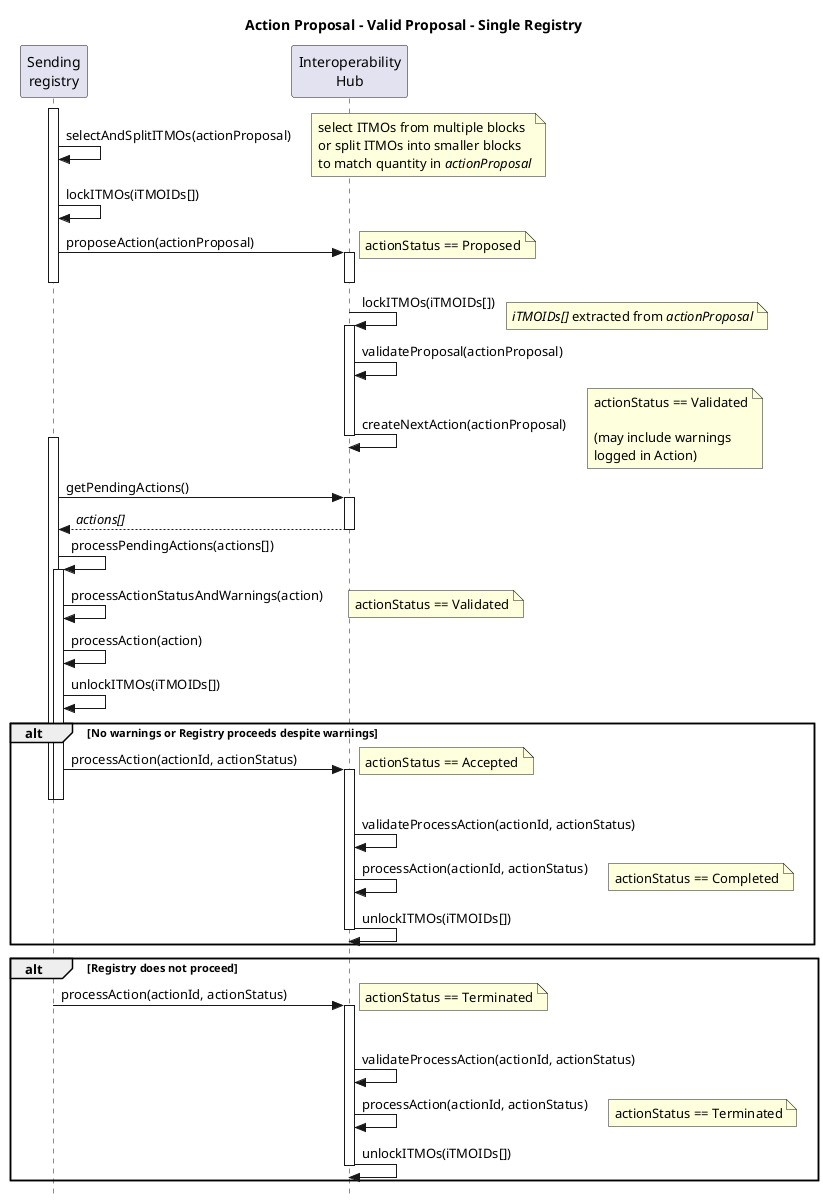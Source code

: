 @startuml actionProposal_Valid_SingleReg_Sequence

title Action Proposal - Valid Proposal - Single Registry

skinparam style strictuml

participant "Sending\nregistry" as Sender
participant "Interoperability\nHub" as Hub

activate Sender
Sender -> Sender: selectAndSplitITMOs(actionProposal)
note right: select ITMOs from multiple blocks\nor split ITMOs into smaller blocks\nto match quantity in //actionProposal//

Sender -> Sender: lockITMOs(iTMOIDs[])
Sender -> Hub++ : proposeAction(actionProposal)
note right: actionStatus == Proposed
deactivate Hub
deactivate Sender

Hub -> Hub++: lockITMOs(iTMOIDs[])
note right: //iTMOIDs[]// extracted from //actionProposal//

Hub -> Hub: validateProposal(actionProposal)
Hub -> Hub--: createNextAction(actionProposal)
note right: actionStatus == Validated\n\n(may include warnings\nlogged in Action)

activate Sender
Sender -> Hub++ : getPendingActions()
Sender <-- Hub--: //actions[]//

Sender -> Sender: processPendingActions(actions[])
activate Sender
Sender -> Sender: processActionStatusAndWarnings(action)
note right: actionStatus == Validated
Sender -> Sender: processAction(action)
Sender -> Sender: unlockITMOs(iTMOIDs[])

alt No warnings or Registry proceeds despite warnings

  Sender -> Hub++: processAction(actionId, actionStatus)
  note right: actionStatus == Accepted
  deactivate Sender
  deactivate Sender
  Hub -> Hub: validateProcessAction(actionId, actionStatus)
  Hub -> Hub: processAction(actionId, actionStatus)
  note right: actionStatus == Completed
  Hub -> Hub--: unlockITMOs(iTMOIDs[])

end

alt Registry does not proceed

  activate Sender
  activate Sender
  Sender -> Hub++: processAction(actionId, actionStatus)
  note right: actionStatus == Terminated
  deactivate Sender
  deactivate Sender
  Hub -> Hub: validateProcessAction(actionId, actionStatus)
  Hub -> Hub: processAction(actionId, actionStatus)
  note right: actionStatus == Terminated
  Hub -> Hub--: unlockITMOs(iTMOIDs[])

end

@enduml
